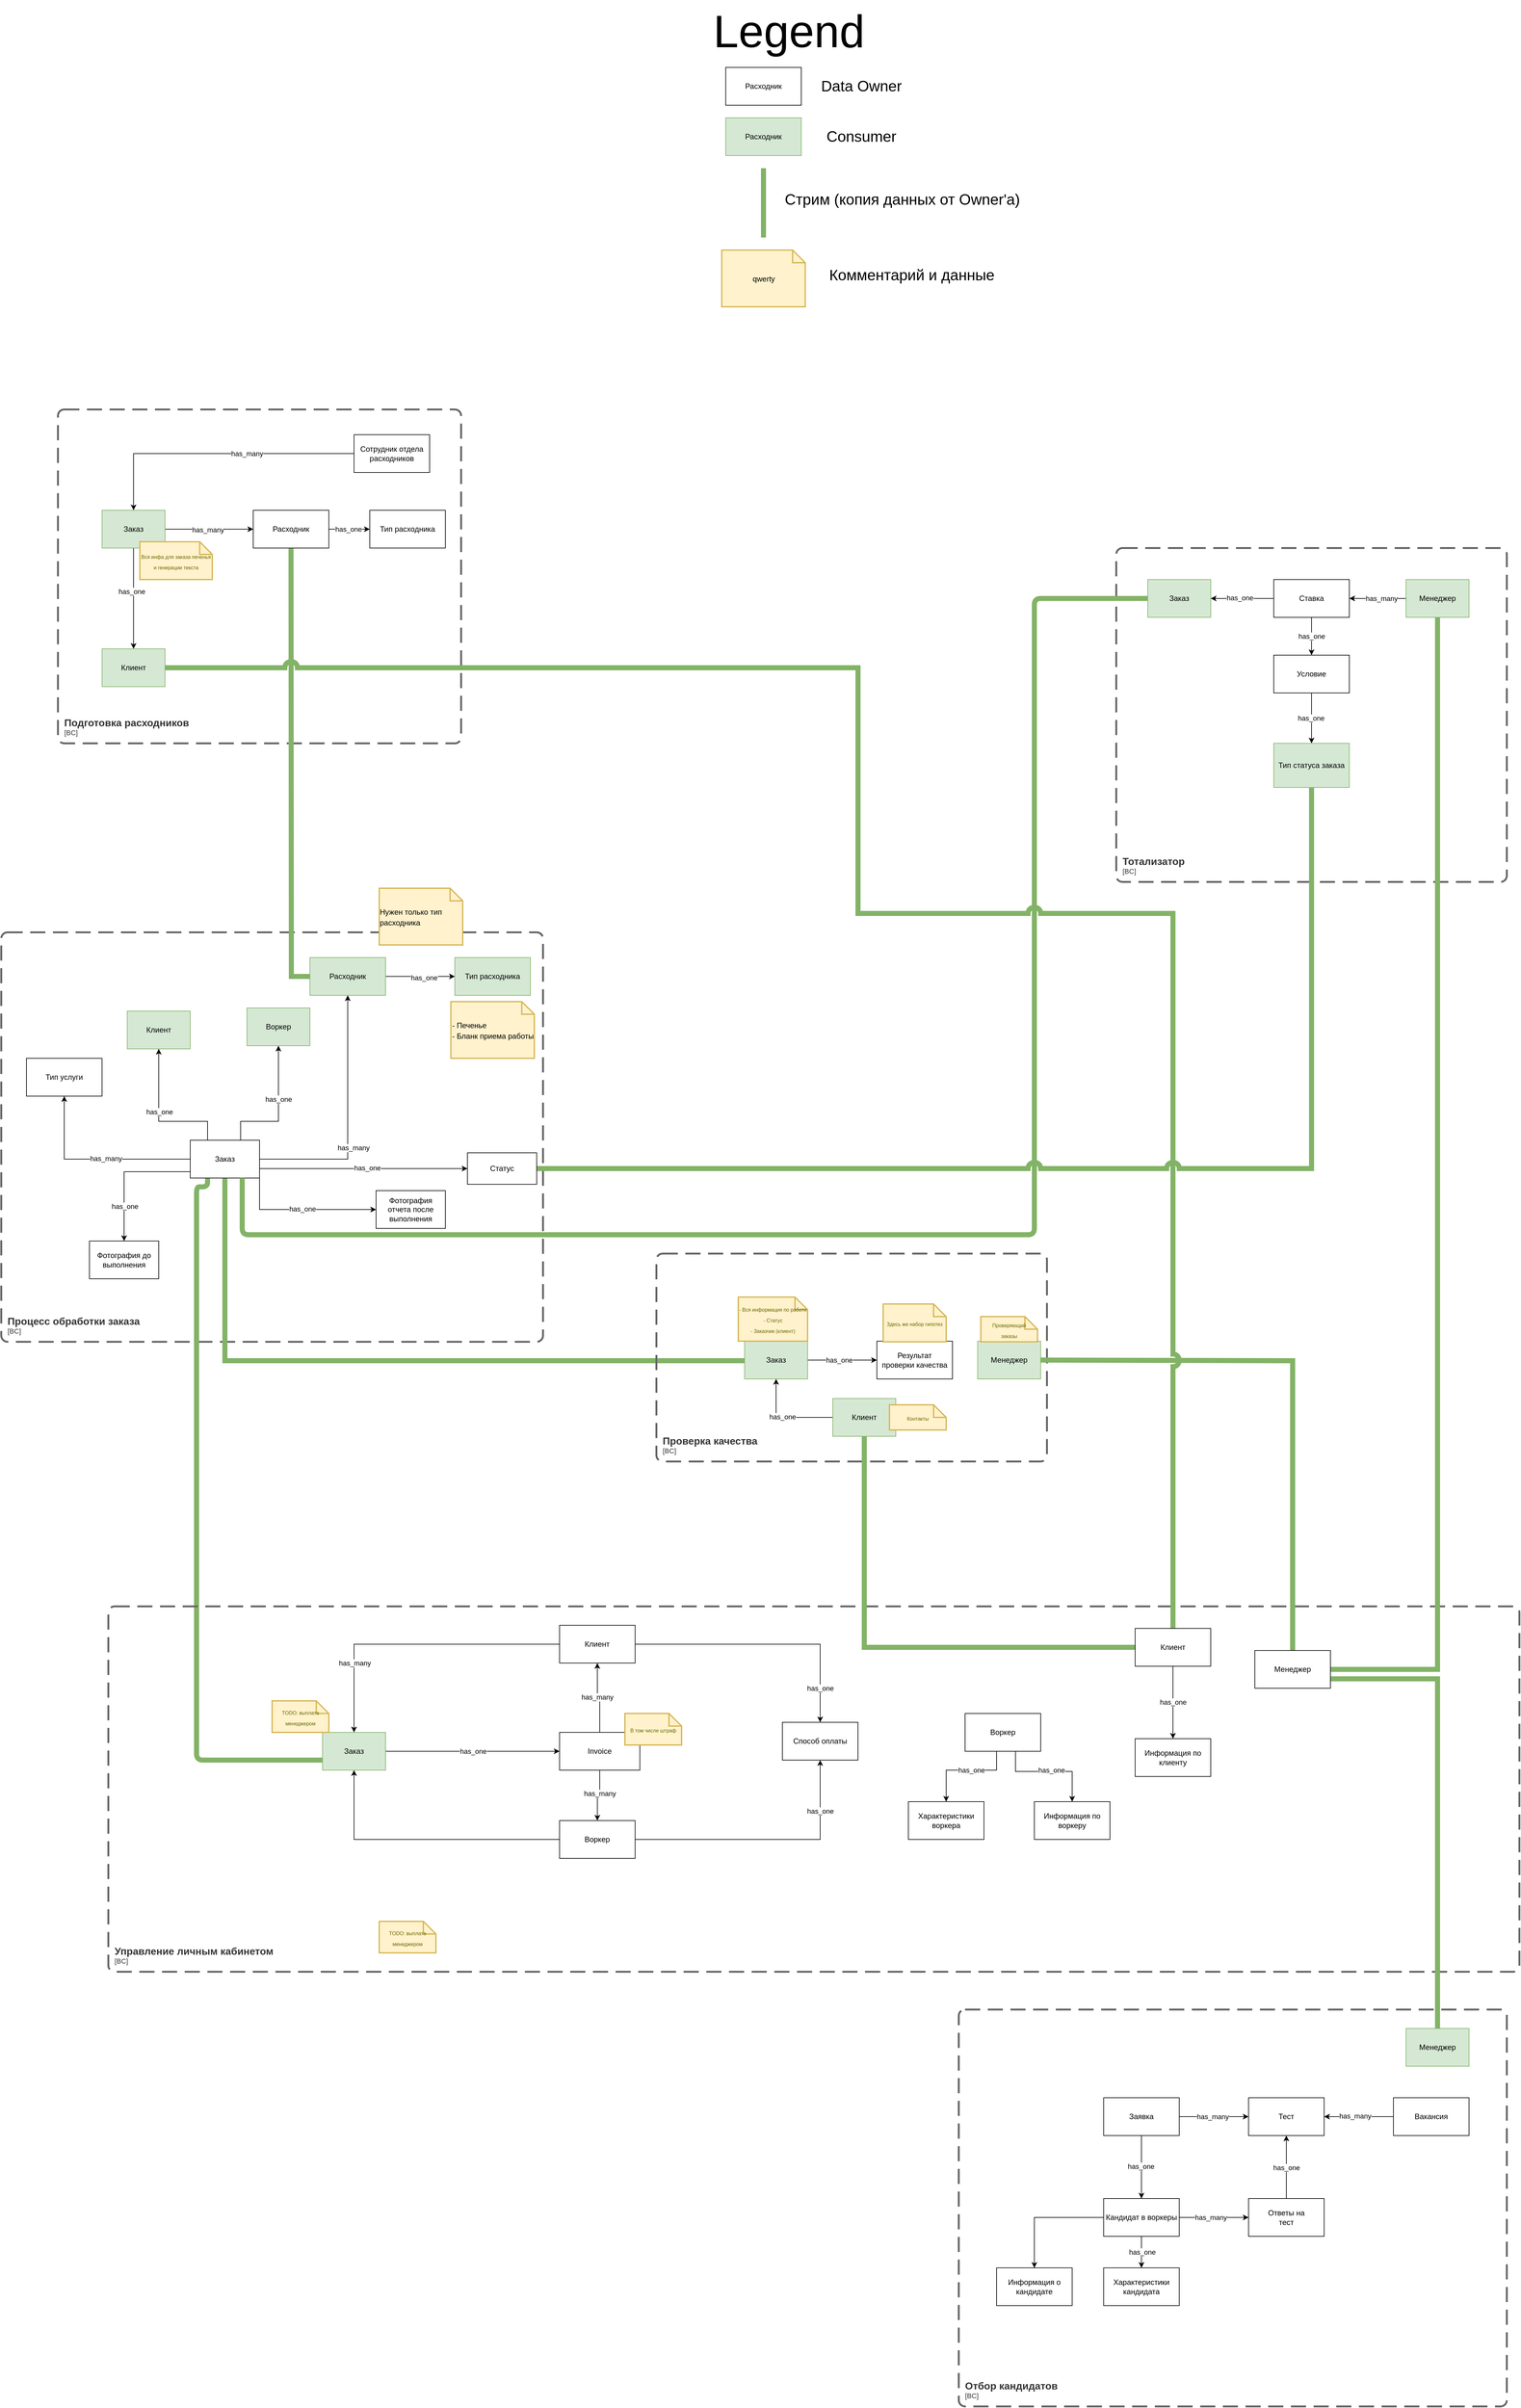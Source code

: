 <mxfile version="24.5.3" type="device">
  <diagram name="Страница — 1" id="8zjGnYn2L2cxz6Pd6IEP">
    <mxGraphModel dx="1920" dy="2101" grid="1" gridSize="10" guides="1" tooltips="1" connect="1" arrows="1" fold="1" page="1" pageScale="1" pageWidth="827" pageHeight="1169" math="0" shadow="0">
      <root>
        <mxCell id="0" />
        <mxCell id="1" parent="0" />
        <mxCell id="Lw8miHaZWjdqbxg_3rgK-11" style="edgeStyle=orthogonalEdgeStyle;rounded=0;orthogonalLoop=1;jettySize=auto;html=1;entryX=0;entryY=0.5;entryDx=0;entryDy=0;" edge="1" parent="1" source="Lw8miHaZWjdqbxg_3rgK-3" target="Lw8miHaZWjdqbxg_3rgK-172">
          <mxGeometry relative="1" as="geometry">
            <mxPoint x="690" y="-180" as="targetPoint" />
          </mxGeometry>
        </mxCell>
        <mxCell id="Lw8miHaZWjdqbxg_3rgK-13" value="has_many" style="edgeLabel;html=1;align=center;verticalAlign=middle;resizable=0;points=[];" vertex="1" connectable="0" parent="Lw8miHaZWjdqbxg_3rgK-11">
          <mxGeometry x="-0.031" y="-1" relative="1" as="geometry">
            <mxPoint as="offset" />
          </mxGeometry>
        </mxCell>
        <mxCell id="Lw8miHaZWjdqbxg_3rgK-20" value="" style="edgeStyle=orthogonalEdgeStyle;rounded=0;orthogonalLoop=1;jettySize=auto;html=1;" edge="1" parent="1" source="Lw8miHaZWjdqbxg_3rgK-3" target="Lw8miHaZWjdqbxg_3rgK-15">
          <mxGeometry relative="1" as="geometry" />
        </mxCell>
        <mxCell id="Lw8miHaZWjdqbxg_3rgK-21" value="has_one" style="edgeLabel;html=1;align=center;verticalAlign=middle;resizable=0;points=[];" vertex="1" connectable="0" parent="Lw8miHaZWjdqbxg_3rgK-20">
          <mxGeometry x="-0.14" y="-3" relative="1" as="geometry">
            <mxPoint as="offset" />
          </mxGeometry>
        </mxCell>
        <mxCell id="Lw8miHaZWjdqbxg_3rgK-3" value="Заказ" style="rounded=0;whiteSpace=wrap;html=1;fillColor=#d5e8d4;strokeColor=#82b366;" vertex="1" parent="1">
          <mxGeometry x="460" y="-210" width="100" height="60" as="geometry" />
        </mxCell>
        <object placeholders="1" c4Name="Подготовка расходников" c4Type="SystemScopeBoundary" c4Application="BC" label="&lt;font style=&quot;font-size: 16px&quot;&gt;&lt;b&gt;&lt;div style=&quot;text-align: left&quot;&gt;%c4Name%&lt;/div&gt;&lt;/b&gt;&lt;/font&gt;&lt;div style=&quot;text-align: left&quot;&gt;[%c4Application%]&lt;/div&gt;" id="Lw8miHaZWjdqbxg_3rgK-8">
          <mxCell style="rounded=1;fontSize=11;whiteSpace=wrap;html=1;dashed=1;arcSize=20;fillColor=none;strokeColor=#666666;fontColor=#333333;labelBackgroundColor=none;align=left;verticalAlign=bottom;labelBorderColor=none;spacingTop=0;spacing=10;dashPattern=8 4;metaEdit=1;rotatable=0;perimeter=rectanglePerimeter;noLabel=0;labelPadding=0;allowArrows=0;connectable=0;expand=0;recursiveResize=0;editable=1;pointerEvents=0;absoluteArcSize=1;points=[[0.25,0,0],[0.5,0,0],[0.75,0,0],[1,0.25,0],[1,0.5,0],[1,0.75,0],[0.75,1,0],[0.5,1,0],[0.25,1,0],[0,0.75,0],[0,0.5,0],[0,0.25,0]];strokeWidth=3;" vertex="1" parent="1">
            <mxGeometry x="390" y="-370" width="640" height="530" as="geometry" />
          </mxCell>
        </object>
        <mxCell id="Lw8miHaZWjdqbxg_3rgK-170" style="edgeStyle=orthogonalEdgeStyle;rounded=0;orthogonalLoop=1;jettySize=auto;html=1;" edge="1" parent="1" source="Lw8miHaZWjdqbxg_3rgK-14" target="Lw8miHaZWjdqbxg_3rgK-3">
          <mxGeometry relative="1" as="geometry" />
        </mxCell>
        <mxCell id="Lw8miHaZWjdqbxg_3rgK-171" value="has_many" style="edgeLabel;html=1;align=center;verticalAlign=middle;resizable=0;points=[];" vertex="1" connectable="0" parent="Lw8miHaZWjdqbxg_3rgK-170">
          <mxGeometry x="-0.049" y="3" relative="1" as="geometry">
            <mxPoint x="39" y="-3" as="offset" />
          </mxGeometry>
        </mxCell>
        <mxCell id="Lw8miHaZWjdqbxg_3rgK-14" value="Сотрудник отдела расходников" style="rounded=0;whiteSpace=wrap;html=1;" vertex="1" parent="1">
          <mxGeometry x="860" y="-330" width="120" height="60" as="geometry" />
        </mxCell>
        <mxCell id="Lw8miHaZWjdqbxg_3rgK-15" value="Клиент" style="rounded=0;whiteSpace=wrap;html=1;fillColor=#d5e8d4;strokeColor=#82b366;" vertex="1" parent="1">
          <mxGeometry x="460" y="10" width="100" height="60" as="geometry" />
        </mxCell>
        <mxCell id="Lw8miHaZWjdqbxg_3rgK-18" value="&lt;font style=&quot;font-size: 8px;&quot;&gt;Вся инфа для заказа печенья и генерации текста&lt;/font&gt;" style="shape=note;strokeWidth=2;fontSize=14;size=20;whiteSpace=wrap;html=1;fillColor=#fff2cc;strokeColor=#d6b656;fontColor=#666600;" vertex="1" parent="1">
          <mxGeometry x="520" y="-160" width="115" height="60" as="geometry" />
        </mxCell>
        <object placeholders="1" c4Name="Тотализатор" c4Type="SystemScopeBoundary" c4Application="BC" label="&lt;font style=&quot;font-size: 16px&quot;&gt;&lt;b&gt;&lt;div style=&quot;text-align: left&quot;&gt;%c4Name%&lt;/div&gt;&lt;/b&gt;&lt;/font&gt;&lt;div style=&quot;text-align: left&quot;&gt;[%c4Application%]&lt;/div&gt;" id="Lw8miHaZWjdqbxg_3rgK-22">
          <mxCell style="rounded=1;fontSize=11;whiteSpace=wrap;html=1;dashed=1;arcSize=20;fillColor=none;strokeColor=#666666;fontColor=#333333;labelBackgroundColor=none;align=left;verticalAlign=bottom;labelBorderColor=none;spacingTop=0;spacing=10;dashPattern=8 4;metaEdit=1;rotatable=0;perimeter=rectanglePerimeter;noLabel=0;labelPadding=0;allowArrows=0;connectable=0;expand=0;recursiveResize=0;editable=1;pointerEvents=0;absoluteArcSize=1;points=[[0.25,0,0],[0.5,0,0],[0.75,0,0],[1,0.25,0],[1,0.5,0],[1,0.75,0],[0.75,1,0],[0.5,1,0],[0.25,1,0],[0,0.75,0],[0,0.5,0],[0,0.25,0]];strokeWidth=3;" vertex="1" parent="1">
            <mxGeometry x="2070" y="-150" width="620" height="530" as="geometry" />
          </mxCell>
        </object>
        <mxCell id="Lw8miHaZWjdqbxg_3rgK-23" value="Заказ" style="rounded=0;whiteSpace=wrap;html=1;fillColor=#d5e8d4;strokeColor=#82b366;" vertex="1" parent="1">
          <mxGeometry x="2120" y="-100" width="100" height="60" as="geometry" />
        </mxCell>
        <mxCell id="Lw8miHaZWjdqbxg_3rgK-36" value="" style="edgeStyle=orthogonalEdgeStyle;rounded=0;orthogonalLoop=1;jettySize=auto;html=1;" edge="1" parent="1" source="Lw8miHaZWjdqbxg_3rgK-25" target="Lw8miHaZWjdqbxg_3rgK-26">
          <mxGeometry relative="1" as="geometry" />
        </mxCell>
        <mxCell id="Lw8miHaZWjdqbxg_3rgK-37" value="has_many" style="edgeLabel;html=1;align=center;verticalAlign=middle;resizable=0;points=[];" vertex="1" connectable="0" parent="Lw8miHaZWjdqbxg_3rgK-36">
          <mxGeometry x="-0.056" y="2" relative="1" as="geometry">
            <mxPoint x="3" y="-2" as="offset" />
          </mxGeometry>
        </mxCell>
        <mxCell id="Lw8miHaZWjdqbxg_3rgK-25" value="Менеджер" style="rounded=0;whiteSpace=wrap;html=1;fillColor=#d5e8d4;strokeColor=#82b366;" vertex="1" parent="1">
          <mxGeometry x="2530" y="-100" width="100" height="60" as="geometry" />
        </mxCell>
        <mxCell id="Lw8miHaZWjdqbxg_3rgK-34" style="edgeStyle=orthogonalEdgeStyle;rounded=0;orthogonalLoop=1;jettySize=auto;html=1;entryX=1;entryY=0.5;entryDx=0;entryDy=0;" edge="1" parent="1" source="Lw8miHaZWjdqbxg_3rgK-26" target="Lw8miHaZWjdqbxg_3rgK-23">
          <mxGeometry relative="1" as="geometry" />
        </mxCell>
        <mxCell id="Lw8miHaZWjdqbxg_3rgK-35" value="has_one" style="edgeLabel;html=1;align=center;verticalAlign=middle;resizable=0;points=[];" vertex="1" connectable="0" parent="Lw8miHaZWjdqbxg_3rgK-34">
          <mxGeometry x="0.083" y="-1" relative="1" as="geometry">
            <mxPoint as="offset" />
          </mxGeometry>
        </mxCell>
        <mxCell id="Lw8miHaZWjdqbxg_3rgK-213" value="" style="edgeStyle=orthogonalEdgeStyle;rounded=0;orthogonalLoop=1;jettySize=auto;html=1;" edge="1" parent="1" source="Lw8miHaZWjdqbxg_3rgK-26" target="Lw8miHaZWjdqbxg_3rgK-212">
          <mxGeometry relative="1" as="geometry" />
        </mxCell>
        <mxCell id="Lw8miHaZWjdqbxg_3rgK-214" value="has_one" style="edgeLabel;html=1;align=center;verticalAlign=middle;resizable=0;points=[];" vertex="1" connectable="0" parent="Lw8miHaZWjdqbxg_3rgK-213">
          <mxGeometry x="0.107" y="1" relative="1" as="geometry">
            <mxPoint x="-1" y="-3" as="offset" />
          </mxGeometry>
        </mxCell>
        <mxCell id="Lw8miHaZWjdqbxg_3rgK-26" value="Ставка" style="rounded=0;whiteSpace=wrap;html=1;" vertex="1" parent="1">
          <mxGeometry x="2320" y="-100" width="120" height="60" as="geometry" />
        </mxCell>
        <object placeholders="1" c4Name="Процесс обработки заказа" c4Type="SystemScopeBoundary" c4Application="BC" label="&lt;font style=&quot;font-size: 16px&quot;&gt;&lt;b&gt;&lt;div style=&quot;text-align: left&quot;&gt;%c4Name%&lt;/div&gt;&lt;/b&gt;&lt;/font&gt;&lt;div style=&quot;text-align: left&quot;&gt;[%c4Application%]&lt;/div&gt;" id="Lw8miHaZWjdqbxg_3rgK-38">
          <mxCell style="rounded=1;fontSize=11;whiteSpace=wrap;html=1;dashed=1;arcSize=20;fillColor=none;strokeColor=#666666;fontColor=#333333;labelBackgroundColor=none;align=left;verticalAlign=bottom;labelBorderColor=none;spacingTop=0;spacing=10;dashPattern=8 4;metaEdit=1;rotatable=0;perimeter=rectanglePerimeter;noLabel=0;labelPadding=0;allowArrows=0;connectable=0;expand=0;recursiveResize=0;editable=1;pointerEvents=0;absoluteArcSize=1;points=[[0.25,0,0],[0.5,0,0],[0.75,0,0],[1,0.25,0],[1,0.5,0],[1,0.75,0],[0.75,1,0],[0.5,1,0],[0.25,1,0],[0,0.75,0],[0,0.5,0],[0,0.25,0]];strokeWidth=3;" vertex="1" parent="1">
            <mxGeometry x="300" y="460" width="860" height="650" as="geometry" />
          </mxCell>
        </object>
        <mxCell id="Lw8miHaZWjdqbxg_3rgK-43" value="" style="edgeStyle=orthogonalEdgeStyle;rounded=0;orthogonalLoop=1;jettySize=auto;html=1;" edge="1" parent="1" source="Lw8miHaZWjdqbxg_3rgK-39" target="Lw8miHaZWjdqbxg_3rgK-40">
          <mxGeometry relative="1" as="geometry" />
        </mxCell>
        <mxCell id="Lw8miHaZWjdqbxg_3rgK-51" value="has_many" style="edgeLabel;html=1;align=center;verticalAlign=middle;resizable=0;points=[];" vertex="1" connectable="0" parent="Lw8miHaZWjdqbxg_3rgK-43">
          <mxGeometry x="-0.203" y="1" relative="1" as="geometry">
            <mxPoint x="10" y="1" as="offset" />
          </mxGeometry>
        </mxCell>
        <mxCell id="Lw8miHaZWjdqbxg_3rgK-44" value="" style="edgeStyle=orthogonalEdgeStyle;rounded=0;orthogonalLoop=1;jettySize=auto;html=1;exitX=1;exitY=0.5;exitDx=0;exitDy=0;" edge="1" parent="1" source="Lw8miHaZWjdqbxg_3rgK-40" target="Lw8miHaZWjdqbxg_3rgK-41">
          <mxGeometry relative="1" as="geometry" />
        </mxCell>
        <mxCell id="Lw8miHaZWjdqbxg_3rgK-47" value="has_one" style="edgeLabel;html=1;align=center;verticalAlign=middle;resizable=0;points=[];" vertex="1" connectable="0" parent="Lw8miHaZWjdqbxg_3rgK-44">
          <mxGeometry x="0.096" y="-2" relative="1" as="geometry">
            <mxPoint as="offset" />
          </mxGeometry>
        </mxCell>
        <mxCell id="Lw8miHaZWjdqbxg_3rgK-52" value="" style="edgeStyle=orthogonalEdgeStyle;rounded=0;orthogonalLoop=1;jettySize=auto;html=1;" edge="1" parent="1" source="Lw8miHaZWjdqbxg_3rgK-39" target="Lw8miHaZWjdqbxg_3rgK-42">
          <mxGeometry relative="1" as="geometry" />
        </mxCell>
        <mxCell id="Lw8miHaZWjdqbxg_3rgK-53" value="has_many" style="edgeLabel;html=1;align=center;verticalAlign=middle;resizable=0;points=[];" vertex="1" connectable="0" parent="Lw8miHaZWjdqbxg_3rgK-52">
          <mxGeometry x="-0.108" y="-1" relative="1" as="geometry">
            <mxPoint as="offset" />
          </mxGeometry>
        </mxCell>
        <mxCell id="Lw8miHaZWjdqbxg_3rgK-56" style="edgeStyle=orthogonalEdgeStyle;rounded=0;orthogonalLoop=1;jettySize=auto;html=1;exitX=0.25;exitY=0;exitDx=0;exitDy=0;" edge="1" parent="1" source="Lw8miHaZWjdqbxg_3rgK-39" target="Lw8miHaZWjdqbxg_3rgK-54">
          <mxGeometry relative="1" as="geometry">
            <mxPoint x="620" y="770" as="sourcePoint" />
            <Array as="points">
              <mxPoint x="628" y="760" />
              <mxPoint x="550" y="760" />
            </Array>
          </mxGeometry>
        </mxCell>
        <mxCell id="Lw8miHaZWjdqbxg_3rgK-58" value="has_one" style="edgeLabel;html=1;align=center;verticalAlign=middle;resizable=0;points=[];" vertex="1" connectable="0" parent="Lw8miHaZWjdqbxg_3rgK-56">
          <mxGeometry x="0.099" y="-1" relative="1" as="geometry">
            <mxPoint as="offset" />
          </mxGeometry>
        </mxCell>
        <mxCell id="Lw8miHaZWjdqbxg_3rgK-57" style="edgeStyle=orthogonalEdgeStyle;rounded=0;orthogonalLoop=1;jettySize=auto;html=1;entryX=0.5;entryY=1;entryDx=0;entryDy=0;" edge="1" parent="1" target="Lw8miHaZWjdqbxg_3rgK-55">
          <mxGeometry relative="1" as="geometry">
            <mxPoint x="680" y="790" as="sourcePoint" />
            <Array as="points">
              <mxPoint x="680" y="760" />
              <mxPoint x="740" y="760" />
            </Array>
          </mxGeometry>
        </mxCell>
        <mxCell id="Lw8miHaZWjdqbxg_3rgK-59" value="has_one" style="edgeLabel;html=1;align=center;verticalAlign=middle;resizable=0;points=[];" vertex="1" connectable="0" parent="Lw8miHaZWjdqbxg_3rgK-57">
          <mxGeometry x="-0.02" relative="1" as="geometry">
            <mxPoint y="-22" as="offset" />
          </mxGeometry>
        </mxCell>
        <mxCell id="Lw8miHaZWjdqbxg_3rgK-129" style="edgeStyle=orthogonalEdgeStyle;rounded=1;orthogonalLoop=1;jettySize=auto;html=1;entryX=1;entryY=0.5;entryDx=0;entryDy=0;exitX=0.25;exitY=1;exitDx=0;exitDy=0;fillColor=#d5e8d4;strokeColor=#82b366;curved=0;jumpStyle=none;strokeWidth=8;endArrow=none;endFill=0;" edge="1" parent="1" source="Lw8miHaZWjdqbxg_3rgK-39">
          <mxGeometry relative="1" as="geometry">
            <mxPoint x="625" y="864" as="sourcePoint" />
            <mxPoint x="885" y="1774" as="targetPoint" />
            <Array as="points">
              <mxPoint x="628" y="864" />
              <mxPoint x="610" y="864" />
              <mxPoint x="610" y="1774" />
            </Array>
          </mxGeometry>
        </mxCell>
        <mxCell id="Lw8miHaZWjdqbxg_3rgK-130" style="edgeStyle=orthogonalEdgeStyle;rounded=0;orthogonalLoop=1;jettySize=auto;html=1;entryX=0;entryY=0.5;entryDx=0;entryDy=0;fillColor=#d5e8d4;strokeColor=#82b366;exitX=0.5;exitY=1;exitDx=0;exitDy=0;strokeWidth=8;endArrow=none;endFill=0;" edge="1" parent="1" source="Lw8miHaZWjdqbxg_3rgK-39" target="Lw8miHaZWjdqbxg_3rgK-63">
          <mxGeometry relative="1" as="geometry">
            <Array as="points">
              <mxPoint x="655" y="1140" />
            </Array>
          </mxGeometry>
        </mxCell>
        <mxCell id="Lw8miHaZWjdqbxg_3rgK-204" style="edgeStyle=orthogonalEdgeStyle;rounded=0;orthogonalLoop=1;jettySize=auto;html=1;exitX=1;exitY=0.75;exitDx=0;exitDy=0;" edge="1" parent="1" source="Lw8miHaZWjdqbxg_3rgK-39" target="Lw8miHaZWjdqbxg_3rgK-203">
          <mxGeometry relative="1" as="geometry" />
        </mxCell>
        <mxCell id="Lw8miHaZWjdqbxg_3rgK-207" value="has_one" style="edgeLabel;html=1;align=center;verticalAlign=middle;resizable=0;points=[];" vertex="1" connectable="0" parent="Lw8miHaZWjdqbxg_3rgK-204">
          <mxGeometry x="0.032" y="1" relative="1" as="geometry">
            <mxPoint as="offset" />
          </mxGeometry>
        </mxCell>
        <mxCell id="Lw8miHaZWjdqbxg_3rgK-223" style="edgeStyle=orthogonalEdgeStyle;rounded=0;orthogonalLoop=1;jettySize=auto;html=1;exitX=1;exitY=1;exitDx=0;exitDy=0;jumpStyle=gap;" edge="1" parent="1" source="Lw8miHaZWjdqbxg_3rgK-39" target="Lw8miHaZWjdqbxg_3rgK-222">
          <mxGeometry relative="1" as="geometry">
            <Array as="points">
              <mxPoint x="710" y="900" />
            </Array>
          </mxGeometry>
        </mxCell>
        <mxCell id="Lw8miHaZWjdqbxg_3rgK-224" value="has_one" style="edgeLabel;html=1;align=center;verticalAlign=middle;resizable=0;points=[];" vertex="1" connectable="0" parent="Lw8miHaZWjdqbxg_3rgK-223">
          <mxGeometry x="0.003" y="1" relative="1" as="geometry">
            <mxPoint as="offset" />
          </mxGeometry>
        </mxCell>
        <mxCell id="Lw8miHaZWjdqbxg_3rgK-225" style="edgeStyle=orthogonalEdgeStyle;rounded=0;orthogonalLoop=1;jettySize=auto;html=1;exitX=0;exitY=0.5;exitDx=0;exitDy=0;" edge="1" parent="1" source="Lw8miHaZWjdqbxg_3rgK-39" target="Lw8miHaZWjdqbxg_3rgK-221">
          <mxGeometry relative="1" as="geometry">
            <Array as="points">
              <mxPoint x="600" y="840" />
              <mxPoint x="495" y="840" />
            </Array>
          </mxGeometry>
        </mxCell>
        <mxCell id="Lw8miHaZWjdqbxg_3rgK-226" value="has_one" style="edgeLabel;html=1;align=center;verticalAlign=middle;resizable=0;points=[];" vertex="1" connectable="0" parent="Lw8miHaZWjdqbxg_3rgK-225">
          <mxGeometry x="0.527" y="1" relative="1" as="geometry">
            <mxPoint as="offset" />
          </mxGeometry>
        </mxCell>
        <mxCell id="Lw8miHaZWjdqbxg_3rgK-39" value="Заказ" style="rounded=0;whiteSpace=wrap;html=1;" vertex="1" parent="1">
          <mxGeometry x="600" y="790" width="110" height="60" as="geometry" />
        </mxCell>
        <mxCell id="Lw8miHaZWjdqbxg_3rgK-133" style="edgeStyle=orthogonalEdgeStyle;rounded=0;orthogonalLoop=1;jettySize=auto;html=1;fillColor=#d5e8d4;strokeColor=#82b366;strokeWidth=8;endArrow=none;endFill=0;" edge="1" parent="1" source="Lw8miHaZWjdqbxg_3rgK-40">
          <mxGeometry relative="1" as="geometry">
            <mxPoint x="760" y="-150" as="targetPoint" />
          </mxGeometry>
        </mxCell>
        <mxCell id="Lw8miHaZWjdqbxg_3rgK-40" value="Расходник" style="rounded=0;whiteSpace=wrap;html=1;fillColor=#d5e8d4;strokeColor=#82b366;" vertex="1" parent="1">
          <mxGeometry x="790" y="500" width="120" height="60" as="geometry" />
        </mxCell>
        <mxCell id="Lw8miHaZWjdqbxg_3rgK-41" value="Тип расходника" style="rounded=0;whiteSpace=wrap;html=1;fillColor=#d5e8d4;strokeColor=#82b366;" vertex="1" parent="1">
          <mxGeometry x="1020" y="500" width="120" height="60" as="geometry" />
        </mxCell>
        <mxCell id="Lw8miHaZWjdqbxg_3rgK-42" value="Тип услуги" style="rounded=0;whiteSpace=wrap;html=1;" vertex="1" parent="1">
          <mxGeometry x="340" y="660" width="120" height="60" as="geometry" />
        </mxCell>
        <mxCell id="Lw8miHaZWjdqbxg_3rgK-54" value="Клиент" style="rounded=0;whiteSpace=wrap;html=1;fillColor=#d5e8d4;strokeColor=#82b366;" vertex="1" parent="1">
          <mxGeometry x="500" y="585" width="100" height="60" as="geometry" />
        </mxCell>
        <mxCell id="Lw8miHaZWjdqbxg_3rgK-55" value="Воркер" style="rounded=0;whiteSpace=wrap;html=1;fillColor=#d5e8d4;strokeColor=#82b366;" vertex="1" parent="1">
          <mxGeometry x="690" y="580" width="100" height="60" as="geometry" />
        </mxCell>
        <mxCell id="Lw8miHaZWjdqbxg_3rgK-60" value="&lt;div style=&quot;text-align: left;&quot;&gt;&lt;font color=&quot;#000000&quot;&gt;&lt;span style=&quot;font-size: 12px;&quot;&gt;- Печенье&lt;br&gt;- Бланк приема работы&lt;/span&gt;&lt;/font&gt;&lt;/div&gt;" style="shape=note;strokeWidth=2;fontSize=14;size=20;whiteSpace=wrap;html=1;fillColor=#fff2cc;strokeColor=#d6b656;fontColor=#666600;" vertex="1" parent="1">
          <mxGeometry x="1013.75" y="570" width="132.5" height="90" as="geometry" />
        </mxCell>
        <object placeholders="1" c4Name="Проверка качества" c4Type="SystemScopeBoundary" c4Application="BC" label="&lt;font style=&quot;font-size: 16px&quot;&gt;&lt;b&gt;&lt;div style=&quot;text-align: left&quot;&gt;%c4Name%&lt;/div&gt;&lt;/b&gt;&lt;/font&gt;&lt;div style=&quot;text-align: left&quot;&gt;[%c4Application%]&lt;/div&gt;" id="Lw8miHaZWjdqbxg_3rgK-61">
          <mxCell style="rounded=1;fontSize=11;whiteSpace=wrap;html=1;dashed=1;arcSize=20;fillColor=none;strokeColor=#666666;fontColor=#333333;labelBackgroundColor=none;align=left;verticalAlign=bottom;labelBorderColor=none;spacingTop=0;spacing=10;dashPattern=8 4;metaEdit=1;rotatable=0;perimeter=rectanglePerimeter;noLabel=0;labelPadding=0;allowArrows=0;connectable=0;expand=0;recursiveResize=0;editable=1;pointerEvents=0;absoluteArcSize=1;points=[[0.25,0,0],[0.5,0,0],[0.75,0,0],[1,0.25,0],[1,0.5,0],[1,0.75,0],[0.75,1,0],[0.5,1,0],[0.25,1,0],[0,0.75,0],[0,0.5,0],[0,0.25,0]];strokeWidth=3;" vertex="1" parent="1">
            <mxGeometry x="1340" y="970" width="620" height="330" as="geometry" />
          </mxCell>
        </object>
        <mxCell id="Lw8miHaZWjdqbxg_3rgK-62" value="Менеджер" style="rounded=0;whiteSpace=wrap;html=1;fillColor=#d5e8d4;strokeColor=#82b366;" vertex="1" parent="1">
          <mxGeometry x="1850" y="1109" width="100" height="60" as="geometry" />
        </mxCell>
        <mxCell id="Lw8miHaZWjdqbxg_3rgK-66" value="" style="edgeStyle=orthogonalEdgeStyle;rounded=0;orthogonalLoop=1;jettySize=auto;html=1;" edge="1" parent="1" source="Lw8miHaZWjdqbxg_3rgK-63" target="Lw8miHaZWjdqbxg_3rgK-65">
          <mxGeometry relative="1" as="geometry" />
        </mxCell>
        <mxCell id="Lw8miHaZWjdqbxg_3rgK-68" value="has_one" style="edgeLabel;html=1;align=center;verticalAlign=middle;resizable=0;points=[];" vertex="1" connectable="0" parent="Lw8miHaZWjdqbxg_3rgK-66">
          <mxGeometry x="-0.101" relative="1" as="geometry">
            <mxPoint as="offset" />
          </mxGeometry>
        </mxCell>
        <mxCell id="Lw8miHaZWjdqbxg_3rgK-63" value="Заказ" style="rounded=0;whiteSpace=wrap;html=1;fillColor=#d5e8d4;strokeColor=#82b366;" vertex="1" parent="1">
          <mxGeometry x="1480" y="1109" width="100" height="60" as="geometry" />
        </mxCell>
        <mxCell id="Lw8miHaZWjdqbxg_3rgK-64" value="&lt;font style=&quot;font-size: 8px;&quot;&gt;- Вся информация по работе&lt;br&gt;&lt;/font&gt;&lt;div&gt;&lt;font style=&quot;font-size: 8px;&quot;&gt;- Статус&lt;br&gt;- Заказчик (клиент)&lt;/font&gt;&lt;/div&gt;" style="shape=note;strokeWidth=2;fontSize=14;size=20;whiteSpace=wrap;html=1;fillColor=#fff2cc;strokeColor=#d6b656;fontColor=#666600;" vertex="1" parent="1">
          <mxGeometry x="1470" y="1039" width="110" height="70" as="geometry" />
        </mxCell>
        <mxCell id="Lw8miHaZWjdqbxg_3rgK-65" value="Результат&lt;br&gt;проверки качества" style="rounded=0;whiteSpace=wrap;html=1;" vertex="1" parent="1">
          <mxGeometry x="1690" y="1109" width="120" height="60" as="geometry" />
        </mxCell>
        <object placeholders="1" c4Name="Управление личным кабинетом" c4Type="SystemScopeBoundary" c4Application="BC" label="&lt;font style=&quot;font-size: 16px&quot;&gt;&lt;b&gt;&lt;div style=&quot;text-align: left&quot;&gt;%c4Name%&lt;/div&gt;&lt;/b&gt;&lt;/font&gt;&lt;div style=&quot;text-align: left&quot;&gt;[%c4Application%]&lt;/div&gt;" id="Lw8miHaZWjdqbxg_3rgK-73">
          <mxCell style="rounded=1;fontSize=11;whiteSpace=wrap;html=1;dashed=1;arcSize=20;fillColor=none;strokeColor=#666666;fontColor=#333333;labelBackgroundColor=none;align=left;verticalAlign=bottom;labelBorderColor=none;spacingTop=0;spacing=10;dashPattern=8 4;metaEdit=1;rotatable=0;perimeter=rectanglePerimeter;noLabel=0;labelPadding=0;allowArrows=0;connectable=0;expand=0;recursiveResize=0;editable=1;pointerEvents=0;absoluteArcSize=1;points=[[0.25,0,0],[0.5,0,0],[0.75,0,0],[1,0.25,0],[1,0.5,0],[1,0.75,0],[0.75,1,0],[0.5,1,0],[0.25,1,0],[0,0.75,0],[0,0.5,0],[0,0.25,0]];strokeWidth=3;" vertex="1" parent="1">
            <mxGeometry x="470" y="1530" width="2240" height="580" as="geometry" />
          </mxCell>
        </object>
        <mxCell id="Lw8miHaZWjdqbxg_3rgK-85" value="" style="edgeStyle=orthogonalEdgeStyle;rounded=0;orthogonalLoop=1;jettySize=auto;html=1;" edge="1" parent="1" source="Lw8miHaZWjdqbxg_3rgK-74" target="Lw8miHaZWjdqbxg_3rgK-75">
          <mxGeometry relative="1" as="geometry" />
        </mxCell>
        <mxCell id="Lw8miHaZWjdqbxg_3rgK-86" value="has_many" style="edgeLabel;html=1;align=center;verticalAlign=middle;resizable=0;points=[];" vertex="1" connectable="0" parent="Lw8miHaZWjdqbxg_3rgK-85">
          <mxGeometry x="-0.048" relative="1" as="geometry">
            <mxPoint as="offset" />
          </mxGeometry>
        </mxCell>
        <mxCell id="Lw8miHaZWjdqbxg_3rgK-87" value="" style="edgeStyle=orthogonalEdgeStyle;rounded=0;orthogonalLoop=1;jettySize=auto;html=1;" edge="1" parent="1" source="Lw8miHaZWjdqbxg_3rgK-74" target="Lw8miHaZWjdqbxg_3rgK-77">
          <mxGeometry relative="1" as="geometry" />
        </mxCell>
        <mxCell id="Lw8miHaZWjdqbxg_3rgK-88" value="has_one" style="edgeLabel;html=1;align=center;verticalAlign=middle;resizable=0;points=[];" vertex="1" connectable="0" parent="Lw8miHaZWjdqbxg_3rgK-87">
          <mxGeometry x="-0.017" y="-1" relative="1" as="geometry">
            <mxPoint as="offset" />
          </mxGeometry>
        </mxCell>
        <mxCell id="Lw8miHaZWjdqbxg_3rgK-74" value="Заявка" style="rounded=0;whiteSpace=wrap;html=1;" vertex="1" parent="1">
          <mxGeometry x="2050" y="2310" width="120" height="60" as="geometry" />
        </mxCell>
        <mxCell id="Lw8miHaZWjdqbxg_3rgK-75" value="Тест" style="rounded=0;whiteSpace=wrap;html=1;" vertex="1" parent="1">
          <mxGeometry x="2280" y="2310" width="120" height="60" as="geometry" />
        </mxCell>
        <mxCell id="Lw8miHaZWjdqbxg_3rgK-91" value="" style="edgeStyle=orthogonalEdgeStyle;rounded=0;orthogonalLoop=1;jettySize=auto;html=1;" edge="1" parent="1" source="Lw8miHaZWjdqbxg_3rgK-77" target="Lw8miHaZWjdqbxg_3rgK-90">
          <mxGeometry relative="1" as="geometry" />
        </mxCell>
        <mxCell id="Lw8miHaZWjdqbxg_3rgK-92" value="has_one" style="edgeLabel;html=1;align=center;verticalAlign=middle;resizable=0;points=[];" vertex="1" connectable="0" parent="Lw8miHaZWjdqbxg_3rgK-91">
          <mxGeometry x="-0.012" y="1" relative="1" as="geometry">
            <mxPoint as="offset" />
          </mxGeometry>
        </mxCell>
        <mxCell id="Lw8miHaZWjdqbxg_3rgK-94" value="" style="edgeStyle=orthogonalEdgeStyle;rounded=0;orthogonalLoop=1;jettySize=auto;html=1;" edge="1" parent="1" source="Lw8miHaZWjdqbxg_3rgK-77" target="Lw8miHaZWjdqbxg_3rgK-93">
          <mxGeometry relative="1" as="geometry" />
        </mxCell>
        <mxCell id="Lw8miHaZWjdqbxg_3rgK-158" value="" style="edgeStyle=orthogonalEdgeStyle;rounded=0;orthogonalLoop=1;jettySize=auto;html=1;" edge="1" parent="1" source="Lw8miHaZWjdqbxg_3rgK-77" target="Lw8miHaZWjdqbxg_3rgK-157">
          <mxGeometry relative="1" as="geometry" />
        </mxCell>
        <mxCell id="Lw8miHaZWjdqbxg_3rgK-159" value="has_many" style="edgeLabel;html=1;align=center;verticalAlign=middle;resizable=0;points=[];" vertex="1" connectable="0" parent="Lw8miHaZWjdqbxg_3rgK-158">
          <mxGeometry x="0.067" y="-2" relative="1" as="geometry">
            <mxPoint x="-9" y="-2" as="offset" />
          </mxGeometry>
        </mxCell>
        <mxCell id="Lw8miHaZWjdqbxg_3rgK-77" value="Кандидат в воркеры" style="rounded=0;whiteSpace=wrap;html=1;" vertex="1" parent="1">
          <mxGeometry x="2050" y="2470" width="120" height="60" as="geometry" />
        </mxCell>
        <mxCell id="Lw8miHaZWjdqbxg_3rgK-78" value="Менеджер" style="rounded=0;whiteSpace=wrap;html=1;fillColor=#d5e8d4;strokeColor=#82b366;" vertex="1" parent="1">
          <mxGeometry x="2530" y="2200" width="100" height="60" as="geometry" />
        </mxCell>
        <mxCell id="Lw8miHaZWjdqbxg_3rgK-81" value="" style="edgeStyle=orthogonalEdgeStyle;rounded=0;orthogonalLoop=1;jettySize=auto;html=1;" edge="1" parent="1" source="Lw8miHaZWjdqbxg_3rgK-79" target="Lw8miHaZWjdqbxg_3rgK-75">
          <mxGeometry relative="1" as="geometry" />
        </mxCell>
        <mxCell id="Lw8miHaZWjdqbxg_3rgK-82" value="has_many" style="edgeLabel;html=1;align=center;verticalAlign=middle;resizable=0;points=[];" vertex="1" connectable="0" parent="Lw8miHaZWjdqbxg_3rgK-81">
          <mxGeometry x="0.11" y="-1" relative="1" as="geometry">
            <mxPoint as="offset" />
          </mxGeometry>
        </mxCell>
        <mxCell id="Lw8miHaZWjdqbxg_3rgK-79" value="Вакансия" style="rounded=0;whiteSpace=wrap;html=1;" vertex="1" parent="1">
          <mxGeometry x="2510" y="2310" width="120" height="60" as="geometry" />
        </mxCell>
        <mxCell id="Lw8miHaZWjdqbxg_3rgK-90" value="Характеристики&lt;br&gt;кандидата" style="rounded=0;whiteSpace=wrap;html=1;" vertex="1" parent="1">
          <mxGeometry x="2050" y="2580" width="120" height="60" as="geometry" />
        </mxCell>
        <mxCell id="Lw8miHaZWjdqbxg_3rgK-93" value="Информация о кандидате" style="rounded=0;whiteSpace=wrap;html=1;" vertex="1" parent="1">
          <mxGeometry x="1880" y="2580" width="120" height="60" as="geometry" />
        </mxCell>
        <object placeholders="1" c4Name="Отбор кандидатов" c4Type="SystemScopeBoundary" c4Application="BC" label="&lt;font style=&quot;font-size: 16px&quot;&gt;&lt;b&gt;&lt;div style=&quot;text-align: left&quot;&gt;%c4Name%&lt;/div&gt;&lt;/b&gt;&lt;/font&gt;&lt;div style=&quot;text-align: left&quot;&gt;[%c4Application%]&lt;/div&gt;" id="Lw8miHaZWjdqbxg_3rgK-95">
          <mxCell style="rounded=1;fontSize=11;whiteSpace=wrap;html=1;dashed=1;arcSize=20;fillColor=none;strokeColor=#666666;fontColor=#333333;labelBackgroundColor=none;align=left;verticalAlign=bottom;labelBorderColor=none;spacingTop=0;spacing=10;dashPattern=8 4;metaEdit=1;rotatable=0;perimeter=rectanglePerimeter;noLabel=0;labelPadding=0;allowArrows=0;connectable=0;expand=0;recursiveResize=0;editable=1;pointerEvents=0;absoluteArcSize=1;points=[[0.25,0,0],[0.5,0,0],[0.75,0,0],[1,0.25,0],[1,0.5,0],[1,0.75,0],[0.75,1,0],[0.5,1,0],[0.25,1,0],[0,0.75,0],[0,0.5,0],[0,0.25,0]];strokeWidth=3;" vertex="1" parent="1">
            <mxGeometry x="1820" y="2170" width="870" height="630" as="geometry" />
          </mxCell>
        </object>
        <mxCell id="Lw8miHaZWjdqbxg_3rgK-103" value="" style="edgeStyle=orthogonalEdgeStyle;rounded=0;orthogonalLoop=1;jettySize=auto;html=1;entryX=0.5;entryY=0;entryDx=0;entryDy=0;" edge="1" parent="1" source="Lw8miHaZWjdqbxg_3rgK-96" target="Lw8miHaZWjdqbxg_3rgK-162">
          <mxGeometry relative="1" as="geometry">
            <mxPoint x="1242.571" y="1870.0" as="targetPoint" />
          </mxGeometry>
        </mxCell>
        <mxCell id="Lw8miHaZWjdqbxg_3rgK-106" value="has_many" style="edgeLabel;html=1;align=center;verticalAlign=middle;resizable=0;points=[];" vertex="1" connectable="0" parent="Lw8miHaZWjdqbxg_3rgK-103">
          <mxGeometry x="-0.047" y="-3" relative="1" as="geometry">
            <mxPoint as="offset" />
          </mxGeometry>
        </mxCell>
        <mxCell id="Lw8miHaZWjdqbxg_3rgK-104" value="" style="edgeStyle=orthogonalEdgeStyle;rounded=0;orthogonalLoop=1;jettySize=auto;html=1;entryX=0.5;entryY=1;entryDx=0;entryDy=0;" edge="1" parent="1" source="Lw8miHaZWjdqbxg_3rgK-96" target="Lw8miHaZWjdqbxg_3rgK-163">
          <mxGeometry relative="1" as="geometry">
            <mxPoint x="1242.571" y="1634" as="targetPoint" />
          </mxGeometry>
        </mxCell>
        <mxCell id="Lw8miHaZWjdqbxg_3rgK-105" value="has_many" style="edgeLabel;html=1;align=center;verticalAlign=middle;resizable=0;points=[];" vertex="1" connectable="0" parent="Lw8miHaZWjdqbxg_3rgK-104">
          <mxGeometry x="0.067" y="1" relative="1" as="geometry">
            <mxPoint as="offset" />
          </mxGeometry>
        </mxCell>
        <mxCell id="Lw8miHaZWjdqbxg_3rgK-96" value="Invoice" style="rounded=0;whiteSpace=wrap;html=1;" vertex="1" parent="1">
          <mxGeometry x="1186.25" y="1730" width="127.5" height="60" as="geometry" />
        </mxCell>
        <mxCell id="Lw8miHaZWjdqbxg_3rgK-107" style="edgeStyle=orthogonalEdgeStyle;rounded=0;orthogonalLoop=1;jettySize=auto;html=1;entryX=0.5;entryY=1;entryDx=0;entryDy=0;exitX=0;exitY=0.5;exitDx=0;exitDy=0;" edge="1" parent="1" source="Lw8miHaZWjdqbxg_3rgK-162" target="Lw8miHaZWjdqbxg_3rgK-100">
          <mxGeometry relative="1" as="geometry">
            <mxPoint x="1180" y="1902.0" as="sourcePoint" />
          </mxGeometry>
        </mxCell>
        <mxCell id="Lw8miHaZWjdqbxg_3rgK-116" style="edgeStyle=orthogonalEdgeStyle;rounded=0;orthogonalLoop=1;jettySize=auto;html=1;exitX=1;exitY=0.5;exitDx=0;exitDy=0;" edge="1" parent="1" source="Lw8miHaZWjdqbxg_3rgK-162" target="Lw8miHaZWjdqbxg_3rgK-113">
          <mxGeometry relative="1" as="geometry">
            <mxPoint x="1305" y="1902.0" as="sourcePoint" />
          </mxGeometry>
        </mxCell>
        <mxCell id="Lw8miHaZWjdqbxg_3rgK-118" value="has_one" style="edgeLabel;html=1;align=center;verticalAlign=middle;resizable=0;points=[];" vertex="1" connectable="0" parent="Lw8miHaZWjdqbxg_3rgK-116">
          <mxGeometry x="0.618" relative="1" as="geometry">
            <mxPoint as="offset" />
          </mxGeometry>
        </mxCell>
        <mxCell id="Lw8miHaZWjdqbxg_3rgK-109" style="edgeStyle=orthogonalEdgeStyle;rounded=0;orthogonalLoop=1;jettySize=auto;html=1;exitX=0;exitY=0.5;exitDx=0;exitDy=0;" edge="1" parent="1" source="Lw8miHaZWjdqbxg_3rgK-163" target="Lw8miHaZWjdqbxg_3rgK-100">
          <mxGeometry relative="1" as="geometry">
            <mxPoint x="1192.5" y="1604.0" as="sourcePoint" />
          </mxGeometry>
        </mxCell>
        <mxCell id="Lw8miHaZWjdqbxg_3rgK-110" value="has_many" style="edgeLabel;html=1;align=center;verticalAlign=middle;resizable=0;points=[];" vertex="1" connectable="0" parent="Lw8miHaZWjdqbxg_3rgK-109">
          <mxGeometry x="0.527" y="1" relative="1" as="geometry">
            <mxPoint as="offset" />
          </mxGeometry>
        </mxCell>
        <mxCell id="Lw8miHaZWjdqbxg_3rgK-114" style="edgeStyle=orthogonalEdgeStyle;rounded=0;orthogonalLoop=1;jettySize=auto;html=1;exitX=1;exitY=0.5;exitDx=0;exitDy=0;" edge="1" parent="1" source="Lw8miHaZWjdqbxg_3rgK-163" target="Lw8miHaZWjdqbxg_3rgK-113">
          <mxGeometry relative="1" as="geometry">
            <mxPoint x="1292.5" y="1604.0" as="sourcePoint" />
          </mxGeometry>
        </mxCell>
        <mxCell id="Lw8miHaZWjdqbxg_3rgK-115" value="has_one" style="edgeLabel;html=1;align=center;verticalAlign=middle;resizable=0;points=[];" vertex="1" connectable="0" parent="Lw8miHaZWjdqbxg_3rgK-114">
          <mxGeometry x="0.518" y="1" relative="1" as="geometry">
            <mxPoint x="-1" y="46" as="offset" />
          </mxGeometry>
        </mxCell>
        <mxCell id="Lw8miHaZWjdqbxg_3rgK-229" style="edgeStyle=orthogonalEdgeStyle;rounded=0;orthogonalLoop=1;jettySize=auto;html=1;entryX=0;entryY=0.5;entryDx=0;entryDy=0;" edge="1" parent="1" source="Lw8miHaZWjdqbxg_3rgK-100" target="Lw8miHaZWjdqbxg_3rgK-96">
          <mxGeometry relative="1" as="geometry" />
        </mxCell>
        <mxCell id="Lw8miHaZWjdqbxg_3rgK-230" value="has_one" style="edgeLabel;html=1;align=center;verticalAlign=middle;resizable=0;points=[];" vertex="1" connectable="0" parent="Lw8miHaZWjdqbxg_3rgK-229">
          <mxGeometry x="-0.065" y="2" relative="1" as="geometry">
            <mxPoint x="10" y="2" as="offset" />
          </mxGeometry>
        </mxCell>
        <mxCell id="Lw8miHaZWjdqbxg_3rgK-100" value="Заказ" style="rounded=0;whiteSpace=wrap;html=1;fillColor=#d5e8d4;strokeColor=#82b366;" vertex="1" parent="1">
          <mxGeometry x="810" y="1730" width="100" height="60" as="geometry" />
        </mxCell>
        <mxCell id="Lw8miHaZWjdqbxg_3rgK-112" value="&lt;span style=&quot;font-size: 8px;&quot;&gt;Здесь же набор гипотез&lt;/span&gt;" style="shape=note;strokeWidth=2;fontSize=14;size=20;whiteSpace=wrap;html=1;fillColor=#fff2cc;strokeColor=#d6b656;fontColor=#666600;" vertex="1" parent="1">
          <mxGeometry x="1700" y="1050" width="100" height="60" as="geometry" />
        </mxCell>
        <mxCell id="Lw8miHaZWjdqbxg_3rgK-113" value="Способ оплаты" style="rounded=0;whiteSpace=wrap;html=1;" vertex="1" parent="1">
          <mxGeometry x="1540" y="1714" width="120" height="60" as="geometry" />
        </mxCell>
        <mxCell id="Lw8miHaZWjdqbxg_3rgK-127" value="&lt;span style=&quot;font-size: 8px;&quot;&gt;В том числе штраф&lt;/span&gt;" style="shape=note;strokeWidth=2;fontSize=14;size=20;whiteSpace=wrap;html=1;fillColor=#fff2cc;strokeColor=#d6b656;fontColor=#666600;" vertex="1" parent="1">
          <mxGeometry x="1290" y="1700" width="90" height="50" as="geometry" />
        </mxCell>
        <mxCell id="Lw8miHaZWjdqbxg_3rgK-128" value="&lt;span style=&quot;font-size: 8px;&quot;&gt;TODO: выплата менеджером&lt;/span&gt;" style="shape=note;strokeWidth=2;fontSize=14;size=20;whiteSpace=wrap;html=1;fillColor=#fff2cc;strokeColor=#d6b656;fontColor=#666600;" vertex="1" parent="1">
          <mxGeometry x="900" y="2030" width="90" height="50" as="geometry" />
        </mxCell>
        <mxCell id="Lw8miHaZWjdqbxg_3rgK-132" style="edgeStyle=orthogonalEdgeStyle;rounded=1;orthogonalLoop=1;jettySize=auto;html=1;entryX=0;entryY=0.5;entryDx=0;entryDy=0;fillColor=#d5e8d4;strokeColor=#82b366;curved=0;jumpStyle=none;strokeWidth=8;exitX=0.75;exitY=1;exitDx=0;exitDy=0;endArrow=none;endFill=0;" edge="1" parent="1" source="Lw8miHaZWjdqbxg_3rgK-39" target="Lw8miHaZWjdqbxg_3rgK-23">
          <mxGeometry relative="1" as="geometry">
            <mxPoint x="710" y="860" as="sourcePoint" />
            <mxPoint x="1630" y="1734" as="targetPoint" />
            <Array as="points">
              <mxPoint x="683" y="940" />
              <mxPoint x="1940" y="940" />
              <mxPoint x="1940" y="-70" />
            </Array>
          </mxGeometry>
        </mxCell>
        <mxCell id="Lw8miHaZWjdqbxg_3rgK-141" style="edgeStyle=orthogonalEdgeStyle;rounded=0;orthogonalLoop=1;jettySize=auto;html=1;entryX=0.5;entryY=1;entryDx=0;entryDy=0;strokeWidth=8;fillColor=#d5e8d4;strokeColor=#82b366;jumpStyle=arc;endArrow=none;endFill=0;" edge="1" parent="1" source="Lw8miHaZWjdqbxg_3rgK-135" target="Lw8miHaZWjdqbxg_3rgK-25">
          <mxGeometry relative="1" as="geometry" />
        </mxCell>
        <mxCell id="Lw8miHaZWjdqbxg_3rgK-143" style="edgeStyle=orthogonalEdgeStyle;rounded=0;orthogonalLoop=1;jettySize=auto;html=1;strokeWidth=8;fillColor=#d5e8d4;strokeColor=#82b366;exitX=1;exitY=0.75;exitDx=0;exitDy=0;jumpStyle=arc;endArrow=none;endFill=0;" edge="1" parent="1" source="Lw8miHaZWjdqbxg_3rgK-135" target="Lw8miHaZWjdqbxg_3rgK-78">
          <mxGeometry relative="1" as="geometry" />
        </mxCell>
        <mxCell id="Lw8miHaZWjdqbxg_3rgK-169" style="edgeStyle=orthogonalEdgeStyle;rounded=0;orthogonalLoop=1;jettySize=auto;html=1;entryX=1;entryY=0.5;entryDx=0;entryDy=0;fillColor=#d5e8d4;strokeColor=#82b366;strokeWidth=8;jumpStyle=arc;endArrow=none;endFill=0;" edge="1" parent="1" source="Lw8miHaZWjdqbxg_3rgK-135" target="Lw8miHaZWjdqbxg_3rgK-62">
          <mxGeometry relative="1" as="geometry">
            <Array as="points">
              <mxPoint x="2350" y="1140" />
            </Array>
          </mxGeometry>
        </mxCell>
        <mxCell id="Lw8miHaZWjdqbxg_3rgK-135" value="Менеджер" style="rounded=0;whiteSpace=wrap;html=1;" vertex="1" parent="1">
          <mxGeometry x="2290" y="1600" width="120" height="60" as="geometry" />
        </mxCell>
        <mxCell id="Lw8miHaZWjdqbxg_3rgK-138" value="" style="edgeStyle=orthogonalEdgeStyle;rounded=0;orthogonalLoop=1;jettySize=auto;html=1;" edge="1" parent="1" source="Lw8miHaZWjdqbxg_3rgK-136" target="Lw8miHaZWjdqbxg_3rgK-137">
          <mxGeometry relative="1" as="geometry" />
        </mxCell>
        <mxCell id="Lw8miHaZWjdqbxg_3rgK-139" value="has_one" style="edgeLabel;html=1;align=center;verticalAlign=middle;resizable=0;points=[];" vertex="1" connectable="0" parent="Lw8miHaZWjdqbxg_3rgK-138">
          <mxGeometry x="-0.008" relative="1" as="geometry">
            <mxPoint as="offset" />
          </mxGeometry>
        </mxCell>
        <mxCell id="Lw8miHaZWjdqbxg_3rgK-192" value="" style="edgeStyle=orthogonalEdgeStyle;rounded=0;orthogonalLoop=1;jettySize=auto;entryX=1;entryY=0.5;entryDx=0;entryDy=0;strokeWidth=8;fillColor=#d5e8d4;strokeColor=#82b366;html=1;jumpStyle=arc;endArrow=none;endFill=0;" edge="1" parent="1" source="Lw8miHaZWjdqbxg_3rgK-136" target="Lw8miHaZWjdqbxg_3rgK-15">
          <mxGeometry relative="1" as="geometry">
            <Array as="points">
              <mxPoint x="2160" y="430" />
              <mxPoint x="1660" y="430" />
              <mxPoint x="1660" y="40" />
            </Array>
          </mxGeometry>
        </mxCell>
        <mxCell id="Lw8miHaZWjdqbxg_3rgK-210" style="edgeStyle=orthogonalEdgeStyle;rounded=0;orthogonalLoop=1;jettySize=auto;html=1;entryX=0.5;entryY=1;entryDx=0;entryDy=0;fillColor=#d5e8d4;strokeColor=#82b366;strokeWidth=8;endArrow=none;endFill=0;" edge="1" parent="1" source="Lw8miHaZWjdqbxg_3rgK-136" target="Lw8miHaZWjdqbxg_3rgK-208">
          <mxGeometry relative="1" as="geometry" />
        </mxCell>
        <mxCell id="Lw8miHaZWjdqbxg_3rgK-136" value="Клиент" style="rounded=0;whiteSpace=wrap;html=1;" vertex="1" parent="1">
          <mxGeometry x="2100" y="1565" width="120" height="60" as="geometry" />
        </mxCell>
        <mxCell id="Lw8miHaZWjdqbxg_3rgK-137" value="Информация по клиенту" style="rounded=0;whiteSpace=wrap;html=1;" vertex="1" parent="1">
          <mxGeometry x="2100" y="1740" width="120" height="60" as="geometry" />
        </mxCell>
        <mxCell id="Lw8miHaZWjdqbxg_3rgK-152" value="" style="edgeStyle=orthogonalEdgeStyle;rounded=0;orthogonalLoop=1;jettySize=auto;html=1;" edge="1" parent="1" source="Lw8miHaZWjdqbxg_3rgK-150" target="Lw8miHaZWjdqbxg_3rgK-151">
          <mxGeometry relative="1" as="geometry">
            <Array as="points">
              <mxPoint x="1910" y="1792" />
              <mxPoint x="2000" y="1792" />
            </Array>
          </mxGeometry>
        </mxCell>
        <mxCell id="Lw8miHaZWjdqbxg_3rgK-167" value="has_one" style="edgeLabel;html=1;align=center;verticalAlign=middle;resizable=0;points=[];" vertex="1" connectable="0" parent="Lw8miHaZWjdqbxg_3rgK-152">
          <mxGeometry x="-0.176" y="2" relative="1" as="geometry">
            <mxPoint x="19" as="offset" />
          </mxGeometry>
        </mxCell>
        <mxCell id="Lw8miHaZWjdqbxg_3rgK-154" value="" style="edgeStyle=orthogonalEdgeStyle;rounded=0;orthogonalLoop=1;jettySize=auto;html=1;" edge="1" parent="1" source="Lw8miHaZWjdqbxg_3rgK-150" target="Lw8miHaZWjdqbxg_3rgK-153">
          <mxGeometry relative="1" as="geometry">
            <Array as="points">
              <mxPoint x="1880" y="1790" />
              <mxPoint x="1800" y="1790" />
            </Array>
          </mxGeometry>
        </mxCell>
        <mxCell id="Lw8miHaZWjdqbxg_3rgK-166" value="has_one" style="edgeLabel;html=1;align=center;verticalAlign=middle;resizable=0;points=[];" vertex="1" connectable="0" parent="Lw8miHaZWjdqbxg_3rgK-154">
          <mxGeometry x="0.107" y="2" relative="1" as="geometry">
            <mxPoint x="18" y="-2" as="offset" />
          </mxGeometry>
        </mxCell>
        <mxCell id="Lw8miHaZWjdqbxg_3rgK-150" value="Воркер" style="rounded=0;whiteSpace=wrap;html=1;" vertex="1" parent="1">
          <mxGeometry x="1830" y="1700" width="120" height="60" as="geometry" />
        </mxCell>
        <mxCell id="Lw8miHaZWjdqbxg_3rgK-151" value="Информация по воркеру" style="rounded=0;whiteSpace=wrap;html=1;" vertex="1" parent="1">
          <mxGeometry x="1940" y="1840" width="120" height="60" as="geometry" />
        </mxCell>
        <mxCell id="Lw8miHaZWjdqbxg_3rgK-153" value="Характеристики воркера" style="rounded=0;whiteSpace=wrap;html=1;" vertex="1" parent="1">
          <mxGeometry x="1740" y="1840" width="120" height="60" as="geometry" />
        </mxCell>
        <mxCell id="Lw8miHaZWjdqbxg_3rgK-160" value="" style="edgeStyle=orthogonalEdgeStyle;rounded=0;orthogonalLoop=1;jettySize=auto;html=1;" edge="1" parent="1" source="Lw8miHaZWjdqbxg_3rgK-157" target="Lw8miHaZWjdqbxg_3rgK-75">
          <mxGeometry relative="1" as="geometry" />
        </mxCell>
        <mxCell id="Lw8miHaZWjdqbxg_3rgK-161" value="has_one" style="edgeLabel;html=1;align=center;verticalAlign=middle;resizable=0;points=[];" vertex="1" connectable="0" parent="Lw8miHaZWjdqbxg_3rgK-160">
          <mxGeometry x="-0.01" relative="1" as="geometry">
            <mxPoint as="offset" />
          </mxGeometry>
        </mxCell>
        <mxCell id="Lw8miHaZWjdqbxg_3rgK-157" value="Ответы на&lt;br&gt;тест" style="rounded=0;whiteSpace=wrap;html=1;" vertex="1" parent="1">
          <mxGeometry x="2280" y="2470" width="120" height="60" as="geometry" />
        </mxCell>
        <mxCell id="Lw8miHaZWjdqbxg_3rgK-162" value="Воркер" style="rounded=0;whiteSpace=wrap;html=1;" vertex="1" parent="1">
          <mxGeometry x="1186.25" y="1870" width="120" height="60" as="geometry" />
        </mxCell>
        <mxCell id="Lw8miHaZWjdqbxg_3rgK-163" value="Клиент" style="rounded=0;whiteSpace=wrap;html=1;" vertex="1" parent="1">
          <mxGeometry x="1186.25" y="1560" width="120" height="60" as="geometry" />
        </mxCell>
        <mxCell id="Lw8miHaZWjdqbxg_3rgK-201" value="" style="edgeStyle=orthogonalEdgeStyle;rounded=0;orthogonalLoop=1;jettySize=auto;html=1;" edge="1" parent="1" source="Lw8miHaZWjdqbxg_3rgK-172" target="Lw8miHaZWjdqbxg_3rgK-200">
          <mxGeometry relative="1" as="geometry" />
        </mxCell>
        <mxCell id="Lw8miHaZWjdqbxg_3rgK-202" value="has_one" style="edgeLabel;html=1;align=center;verticalAlign=middle;resizable=0;points=[];" vertex="1" connectable="0" parent="Lw8miHaZWjdqbxg_3rgK-201">
          <mxGeometry x="-0.278" y="1" relative="1" as="geometry">
            <mxPoint x="7" y="1" as="offset" />
          </mxGeometry>
        </mxCell>
        <mxCell id="Lw8miHaZWjdqbxg_3rgK-172" value="Расходник" style="rounded=0;whiteSpace=wrap;html=1;" vertex="1" parent="1">
          <mxGeometry x="700" y="-210" width="120" height="60" as="geometry" />
        </mxCell>
        <mxCell id="Lw8miHaZWjdqbxg_3rgK-173" value="Расходник" style="rounded=0;whiteSpace=wrap;html=1;" vertex="1" parent="1">
          <mxGeometry x="1450" y="-913" width="120" height="60" as="geometry" />
        </mxCell>
        <mxCell id="Lw8miHaZWjdqbxg_3rgK-174" value="&lt;font style=&quot;font-size: 72px;&quot;&gt;Legend&lt;/font&gt;" style="text;html=1;align=center;verticalAlign=middle;resizable=0;points=[];autosize=1;strokeColor=none;fillColor=none;" vertex="1" parent="1">
          <mxGeometry x="1420" y="-1020" width="260" height="100" as="geometry" />
        </mxCell>
        <mxCell id="Lw8miHaZWjdqbxg_3rgK-176" value="Расходник" style="rounded=0;whiteSpace=wrap;html=1;fillColor=#d5e8d4;strokeColor=#82b366;" vertex="1" parent="1">
          <mxGeometry x="1450" y="-833" width="120" height="60" as="geometry" />
        </mxCell>
        <mxCell id="Lw8miHaZWjdqbxg_3rgK-178" value="&lt;font style=&quot;font-size: 24px;&quot;&gt;Data Owner&lt;/font&gt;" style="text;html=1;align=center;verticalAlign=middle;resizable=0;points=[];autosize=1;strokeColor=none;fillColor=none;" vertex="1" parent="1">
          <mxGeometry x="1590" y="-903" width="150" height="40" as="geometry" />
        </mxCell>
        <mxCell id="Lw8miHaZWjdqbxg_3rgK-179" value="&lt;font style=&quot;font-size: 24px;&quot;&gt;Consumer&lt;/font&gt;" style="text;html=1;align=center;verticalAlign=middle;resizable=0;points=[];autosize=1;strokeColor=none;fillColor=none;" vertex="1" parent="1">
          <mxGeometry x="1600" y="-823" width="130" height="40" as="geometry" />
        </mxCell>
        <mxCell id="Lw8miHaZWjdqbxg_3rgK-181" style="edgeStyle=orthogonalEdgeStyle;rounded=0;orthogonalLoop=1;jettySize=auto;html=1;fillColor=#d5e8d4;strokeColor=#82b366;strokeWidth=8;endArrow=none;endFill=0;" edge="1" parent="1">
          <mxGeometry relative="1" as="geometry">
            <mxPoint x="1510" y="-643" as="sourcePoint" />
            <mxPoint x="1510" y="-753" as="targetPoint" />
          </mxGeometry>
        </mxCell>
        <mxCell id="Lw8miHaZWjdqbxg_3rgK-182" value="&lt;span style=&quot;font-size: 24px;&quot;&gt;Стрим (копия данных от Owner&#39;а)&lt;/span&gt;" style="text;html=1;align=center;verticalAlign=middle;resizable=0;points=[];autosize=1;strokeColor=none;fillColor=none;" vertex="1" parent="1">
          <mxGeometry x="1530" y="-723" width="400" height="40" as="geometry" />
        </mxCell>
        <mxCell id="Lw8miHaZWjdqbxg_3rgK-183" value="&lt;div style=&quot;text-align: left;&quot;&gt;&lt;font color=&quot;#000000&quot;&gt;&lt;span style=&quot;font-size: 12px;&quot;&gt;qwerty&lt;/span&gt;&lt;/font&gt;&lt;/div&gt;" style="shape=note;strokeWidth=2;fontSize=14;size=20;whiteSpace=wrap;html=1;fillColor=#fff2cc;strokeColor=#d6b656;fontColor=#666600;" vertex="1" parent="1">
          <mxGeometry x="1443.75" y="-623" width="132.5" height="90" as="geometry" />
        </mxCell>
        <mxCell id="Lw8miHaZWjdqbxg_3rgK-184" value="&lt;span style=&quot;font-size: 24px;&quot;&gt;Комментарий и данные&lt;/span&gt;" style="text;html=1;align=center;verticalAlign=middle;resizable=0;points=[];autosize=1;strokeColor=none;fillColor=none;" vertex="1" parent="1">
          <mxGeometry x="1600" y="-603" width="290" height="40" as="geometry" />
        </mxCell>
        <mxCell id="Lw8miHaZWjdqbxg_3rgK-197" value="&lt;div style=&quot;text-align: left;&quot;&gt;&lt;font color=&quot;#000000&quot;&gt;&lt;span style=&quot;font-size: 12px;&quot;&gt;Нужен только тип расходника&lt;/span&gt;&lt;/font&gt;&lt;/div&gt;" style="shape=note;strokeWidth=2;fontSize=14;size=20;whiteSpace=wrap;html=1;fillColor=#fff2cc;strokeColor=#d6b656;fontColor=#666600;" vertex="1" parent="1">
          <mxGeometry x="900" y="390" width="132.5" height="90" as="geometry" />
        </mxCell>
        <mxCell id="Lw8miHaZWjdqbxg_3rgK-200" value="Тип расходника" style="rounded=0;whiteSpace=wrap;html=1;" vertex="1" parent="1">
          <mxGeometry x="885" y="-210" width="120" height="60" as="geometry" />
        </mxCell>
        <mxCell id="Lw8miHaZWjdqbxg_3rgK-220" style="edgeStyle=orthogonalEdgeStyle;rounded=0;orthogonalLoop=1;jettySize=auto;html=1;entryX=0.5;entryY=1;entryDx=0;entryDy=0;fillColor=#d5e8d4;strokeColor=#82b366;strokeWidth=8;endArrow=none;endFill=0;jumpStyle=arc;" edge="1" parent="1" source="Lw8miHaZWjdqbxg_3rgK-203" target="Lw8miHaZWjdqbxg_3rgK-217">
          <mxGeometry relative="1" as="geometry" />
        </mxCell>
        <mxCell id="Lw8miHaZWjdqbxg_3rgK-203" value="Статус" style="rounded=0;whiteSpace=wrap;html=1;" vertex="1" parent="1">
          <mxGeometry x="1040" y="810" width="110" height="50" as="geometry" />
        </mxCell>
        <mxCell id="Lw8miHaZWjdqbxg_3rgK-209" style="edgeStyle=orthogonalEdgeStyle;rounded=0;orthogonalLoop=1;jettySize=auto;html=1;entryX=0.5;entryY=1;entryDx=0;entryDy=0;" edge="1" parent="1" source="Lw8miHaZWjdqbxg_3rgK-208" target="Lw8miHaZWjdqbxg_3rgK-63">
          <mxGeometry relative="1" as="geometry" />
        </mxCell>
        <mxCell id="Lw8miHaZWjdqbxg_3rgK-211" value="has_one" style="edgeLabel;html=1;align=center;verticalAlign=middle;resizable=0;points=[];" vertex="1" connectable="0" parent="Lw8miHaZWjdqbxg_3rgK-209">
          <mxGeometry x="0.047" y="-1" relative="1" as="geometry">
            <mxPoint x="-1" as="offset" />
          </mxGeometry>
        </mxCell>
        <mxCell id="Lw8miHaZWjdqbxg_3rgK-208" value="Клиент" style="rounded=0;whiteSpace=wrap;html=1;fillColor=#d5e8d4;strokeColor=#82b366;" vertex="1" parent="1">
          <mxGeometry x="1620" y="1200" width="100" height="60" as="geometry" />
        </mxCell>
        <mxCell id="Lw8miHaZWjdqbxg_3rgK-218" value="" style="edgeStyle=orthogonalEdgeStyle;rounded=0;orthogonalLoop=1;jettySize=auto;html=1;" edge="1" parent="1" source="Lw8miHaZWjdqbxg_3rgK-212" target="Lw8miHaZWjdqbxg_3rgK-217">
          <mxGeometry relative="1" as="geometry" />
        </mxCell>
        <mxCell id="Lw8miHaZWjdqbxg_3rgK-219" value="has_one" style="edgeLabel;html=1;align=center;verticalAlign=middle;resizable=0;points=[];" vertex="1" connectable="0" parent="Lw8miHaZWjdqbxg_3rgK-218">
          <mxGeometry x="0.021" y="-1" relative="1" as="geometry">
            <mxPoint y="-1" as="offset" />
          </mxGeometry>
        </mxCell>
        <mxCell id="Lw8miHaZWjdqbxg_3rgK-212" value="Условие" style="rounded=0;whiteSpace=wrap;html=1;" vertex="1" parent="1">
          <mxGeometry x="2320" y="20" width="120" height="60" as="geometry" />
        </mxCell>
        <mxCell id="Lw8miHaZWjdqbxg_3rgK-217" value="Тип статуса заказа" style="rounded=0;whiteSpace=wrap;html=1;fillColor=#d5e8d4;strokeColor=#82b366;" vertex="1" parent="1">
          <mxGeometry x="2320" y="160" width="120" height="70" as="geometry" />
        </mxCell>
        <mxCell id="Lw8miHaZWjdqbxg_3rgK-221" value="Фотография до выполнения" style="rounded=0;whiteSpace=wrap;html=1;" vertex="1" parent="1">
          <mxGeometry x="440" y="950" width="110" height="60" as="geometry" />
        </mxCell>
        <mxCell id="Lw8miHaZWjdqbxg_3rgK-222" value="Фотография отчета после выполнения" style="rounded=0;whiteSpace=wrap;html=1;" vertex="1" parent="1">
          <mxGeometry x="895" y="870" width="110" height="60" as="geometry" />
        </mxCell>
        <mxCell id="Lw8miHaZWjdqbxg_3rgK-228" value="&lt;span style=&quot;font-size: 8px;&quot;&gt;TODO: выплата менеджером&lt;/span&gt;" style="shape=note;strokeWidth=2;fontSize=14;size=20;whiteSpace=wrap;html=1;fillColor=#fff2cc;strokeColor=#d6b656;fontColor=#666600;" vertex="1" parent="1">
          <mxGeometry x="730" y="1680" width="90" height="50" as="geometry" />
        </mxCell>
        <mxCell id="Lw8miHaZWjdqbxg_3rgK-231" value="&lt;span style=&quot;font-size: 8px;&quot;&gt;Контакты&lt;/span&gt;" style="shape=note;strokeWidth=2;fontSize=14;size=20;whiteSpace=wrap;html=1;fillColor=#fff2cc;strokeColor=#d6b656;fontColor=#666600;" vertex="1" parent="1">
          <mxGeometry x="1710" y="1210" width="90" height="40" as="geometry" />
        </mxCell>
        <mxCell id="Lw8miHaZWjdqbxg_3rgK-232" value="&lt;span style=&quot;font-size: 8px;&quot;&gt;Проверяющий&lt;br&gt;заказы&lt;/span&gt;" style="shape=note;strokeWidth=2;fontSize=14;size=20;whiteSpace=wrap;html=1;fillColor=#fff2cc;strokeColor=#d6b656;fontColor=#666600;" vertex="1" parent="1">
          <mxGeometry x="1855" y="1070" width="90" height="40" as="geometry" />
        </mxCell>
      </root>
    </mxGraphModel>
  </diagram>
</mxfile>
